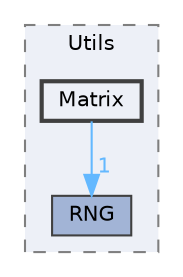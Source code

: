 digraph "Simulator/Utils/Matrix"
{
 // LATEX_PDF_SIZE
  bgcolor="transparent";
  edge [fontname=Helvetica,fontsize=10,labelfontname=Helvetica,labelfontsize=10];
  node [fontname=Helvetica,fontsize=10,shape=box,height=0.2,width=0.4];
  compound=true
  subgraph clusterdir_a0272814d0434af1122b2c8b7d064f8e {
    graph [ bgcolor="#edf0f7", pencolor="grey50", label="Utils", fontname=Helvetica,fontsize=10 style="filled,dashed", URL="dir_a0272814d0434af1122b2c8b7d064f8e.html",tooltip=""]
  dir_dc36f7acb24d7a452d2ce66dc2a2b8cd [label="RNG", fillcolor="#a2b4d6", color="grey25", style="filled", URL="dir_dc36f7acb24d7a452d2ce66dc2a2b8cd.html",tooltip=""];
  dir_26131e23561f62b8aeca543047f033f4 [label="Matrix", fillcolor="#edf0f7", color="grey25", style="filled,bold", URL="dir_26131e23561f62b8aeca543047f033f4.html",tooltip=""];
  }
  dir_26131e23561f62b8aeca543047f033f4->dir_dc36f7acb24d7a452d2ce66dc2a2b8cd [headlabel="1", labeldistance=1.5 headhref="dir_000008_000020.html" color="steelblue1" fontcolor="steelblue1"];
}
